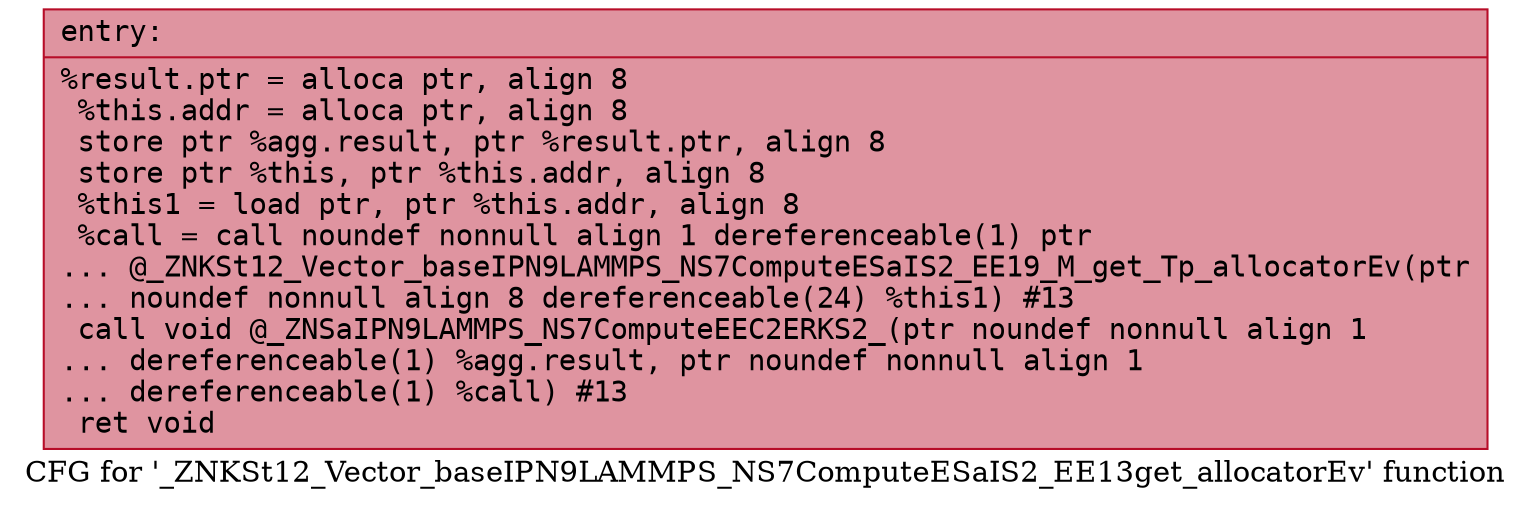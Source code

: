 digraph "CFG for '_ZNKSt12_Vector_baseIPN9LAMMPS_NS7ComputeESaIS2_EE13get_allocatorEv' function" {
	label="CFG for '_ZNKSt12_Vector_baseIPN9LAMMPS_NS7ComputeESaIS2_EE13get_allocatorEv' function";

	Node0x561f16599840 [shape=record,color="#b70d28ff", style=filled, fillcolor="#b70d2870" fontname="Courier",label="{entry:\l|  %result.ptr = alloca ptr, align 8\l  %this.addr = alloca ptr, align 8\l  store ptr %agg.result, ptr %result.ptr, align 8\l  store ptr %this, ptr %this.addr, align 8\l  %this1 = load ptr, ptr %this.addr, align 8\l  %call = call noundef nonnull align 1 dereferenceable(1) ptr\l... @_ZNKSt12_Vector_baseIPN9LAMMPS_NS7ComputeESaIS2_EE19_M_get_Tp_allocatorEv(ptr\l... noundef nonnull align 8 dereferenceable(24) %this1) #13\l  call void @_ZNSaIPN9LAMMPS_NS7ComputeEEC2ERKS2_(ptr noundef nonnull align 1\l... dereferenceable(1) %agg.result, ptr noundef nonnull align 1\l... dereferenceable(1) %call) #13\l  ret void\l}"];
}
